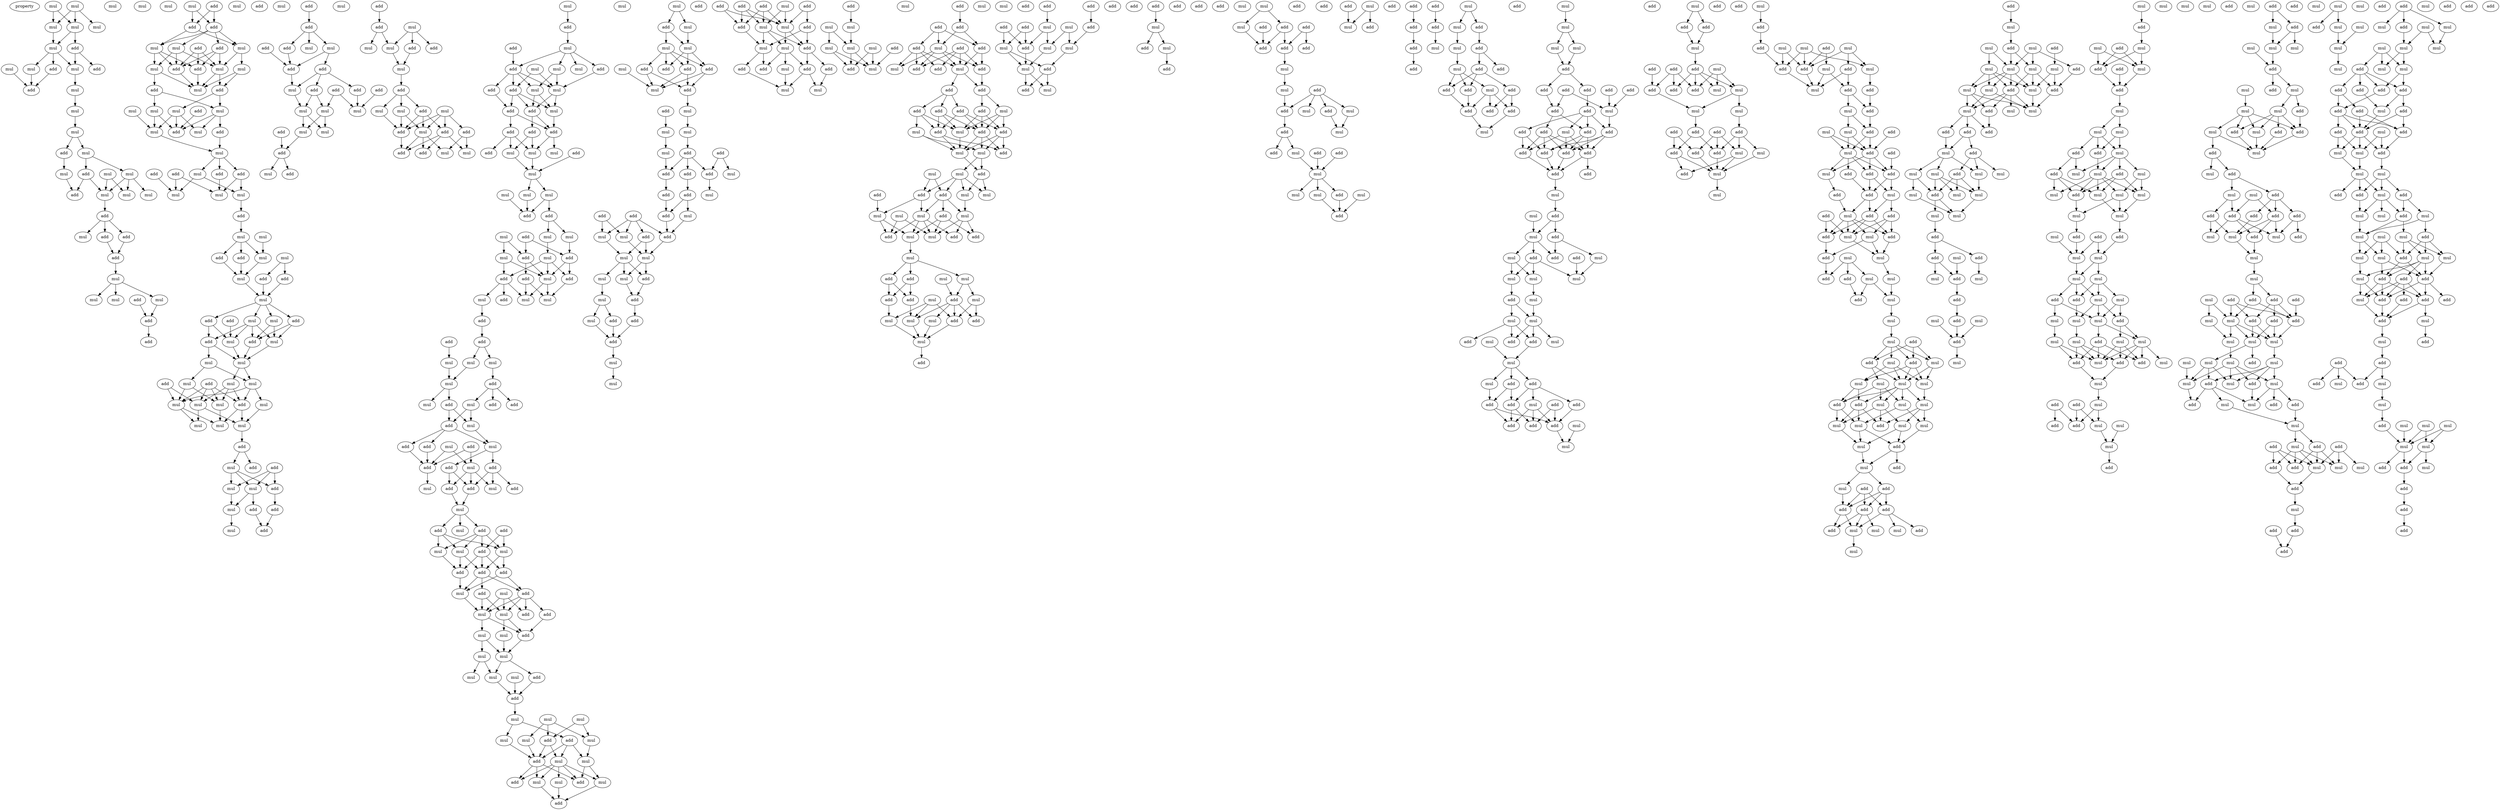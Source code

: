 digraph {
    node [fontcolor=black]
    property [mul=2,lf=1.4]
    0 [ label = mul ];
    1 [ label = mul ];
    2 [ label = mul ];
    3 [ label = mul ];
    4 [ label = mul ];
    5 [ label = mul ];
    6 [ label = add ];
    7 [ label = mul ];
    8 [ label = mul ];
    9 [ label = mul ];
    10 [ label = add ];
    11 [ label = add ];
    12 [ label = mul ];
    13 [ label = add ];
    14 [ label = mul ];
    15 [ label = mul ];
    16 [ label = mul ];
    17 [ label = mul ];
    18 [ label = add ];
    19 [ label = mul ];
    20 [ label = mul ];
    21 [ label = add ];
    22 [ label = mul ];
    23 [ label = mul ];
    24 [ label = mul ];
    25 [ label = add ];
    26 [ label = mul ];
    27 [ label = mul ];
    28 [ label = add ];
    29 [ label = mul ];
    30 [ label = mul ];
    31 [ label = add ];
    32 [ label = add ];
    33 [ label = add ];
    34 [ label = mul ];
    35 [ label = mul ];
    36 [ label = add ];
    37 [ label = mul ];
    38 [ label = mul ];
    39 [ label = add ];
    40 [ label = add ];
    41 [ label = mul ];
    42 [ label = add ];
    43 [ label = add ];
    44 [ label = add ];
    45 [ label = mul ];
    46 [ label = mul ];
    47 [ label = add ];
    48 [ label = add ];
    49 [ label = mul ];
    50 [ label = mul ];
    51 [ label = add ];
    52 [ label = add ];
    53 [ label = mul ];
    54 [ label = mul ];
    55 [ label = add ];
    56 [ label = add ];
    57 [ label = mul ];
    58 [ label = add ];
    59 [ label = mul ];
    60 [ label = mul ];
    61 [ label = mul ];
    62 [ label = mul ];
    63 [ label = mul ];
    64 [ label = mul ];
    65 [ label = add ];
    66 [ label = add ];
    67 [ label = mul ];
    68 [ label = mul ];
    69 [ label = add ];
    70 [ label = add ];
    71 [ label = add ];
    72 [ label = add ];
    73 [ label = mul ];
    74 [ label = mul ];
    75 [ label = mul ];
    76 [ label = add ];
    77 [ label = mul ];
    78 [ label = add ];
    79 [ label = mul ];
    80 [ label = mul ];
    81 [ label = add ];
    82 [ label = add ];
    83 [ label = mul ];
    84 [ label = mul ];
    85 [ label = add ];
    86 [ label = add ];
    87 [ label = mul ];
    88 [ label = mul ];
    89 [ label = add ];
    90 [ label = add ];
    91 [ label = mul ];
    92 [ label = add ];
    93 [ label = mul ];
    94 [ label = add ];
    95 [ label = add ];
    96 [ label = mul ];
    97 [ label = mul ];
    98 [ label = mul ];
    99 [ label = mul ];
    100 [ label = add ];
    101 [ label = mul ];
    102 [ label = mul ];
    103 [ label = mul ];
    104 [ label = add ];
    105 [ label = mul ];
    106 [ label = mul ];
    107 [ label = mul ];
    108 [ label = mul ];
    109 [ label = add ];
    110 [ label = mul ];
    111 [ label = mul ];
    112 [ label = mul ];
    113 [ label = add ];
    114 [ label = add ];
    115 [ label = mul ];
    116 [ label = add ];
    117 [ label = mul ];
    118 [ label = add ];
    119 [ label = mul ];
    120 [ label = mul ];
    121 [ label = mul ];
    122 [ label = add ];
    123 [ label = add ];
    124 [ label = mul ];
    125 [ label = add ];
    126 [ label = add ];
    127 [ label = add ];
    128 [ label = add ];
    129 [ label = mul ];
    130 [ label = mul ];
    131 [ label = add ];
    132 [ label = mul ];
    133 [ label = add ];
    134 [ label = add ];
    135 [ label = mul ];
    136 [ label = add ];
    137 [ label = add ];
    138 [ label = add ];
    139 [ label = add ];
    140 [ label = mul ];
    141 [ label = mul ];
    142 [ label = mul ];
    143 [ label = add ];
    144 [ label = mul ];
    145 [ label = mul ];
    146 [ label = add ];
    147 [ label = mul ];
    148 [ label = add ];
    149 [ label = add ];
    150 [ label = add ];
    151 [ label = mul ];
    152 [ label = mul ];
    153 [ label = add ];
    154 [ label = add ];
    155 [ label = mul ];
    156 [ label = mul ];
    157 [ label = add ];
    158 [ label = add ];
    159 [ label = mul ];
    160 [ label = mul ];
    161 [ label = mul ];
    162 [ label = add ];
    163 [ label = mul ];
    164 [ label = add ];
    165 [ label = add ];
    166 [ label = add ];
    167 [ label = mul ];
    168 [ label = add ];
    169 [ label = mul ];
    170 [ label = mul ];
    171 [ label = add ];
    172 [ label = add ];
    173 [ label = mul ];
    174 [ label = mul ];
    175 [ label = add ];
    176 [ label = add ];
    177 [ label = mul ];
    178 [ label = mul ];
    179 [ label = add ];
    180 [ label = mul ];
    181 [ label = add ];
    182 [ label = mul ];
    183 [ label = add ];
    184 [ label = mul ];
    185 [ label = add ];
    186 [ label = add ];
    187 [ label = add ];
    188 [ label = add ];
    189 [ label = add ];
    190 [ label = mul ];
    191 [ label = mul ];
    192 [ label = mul ];
    193 [ label = add ];
    194 [ label = mul ];
    195 [ label = mul ];
    196 [ label = mul ];
    197 [ label = mul ];
    198 [ label = mul ];
    199 [ label = add ];
    200 [ label = add ];
    201 [ label = add ];
    202 [ label = mul ];
    203 [ label = mul ];
    204 [ label = mul ];
    205 [ label = add ];
    206 [ label = mul ];
    207 [ label = mul ];
    208 [ label = add ];
    209 [ label = mul ];
    210 [ label = add ];
    211 [ label = add ];
    212 [ label = add ];
    213 [ label = mul ];
    214 [ label = mul ];
    215 [ label = add ];
    216 [ label = mul ];
    217 [ label = add ];
    218 [ label = add ];
    219 [ label = add ];
    220 [ label = mul ];
    221 [ label = mul ];
    222 [ label = mul ];
    223 [ label = mul ];
    224 [ label = add ];
    225 [ label = mul ];
    226 [ label = add ];
    227 [ label = mul ];
    228 [ label = add ];
    229 [ label = add ];
    230 [ label = add ];
    231 [ label = mul ];
    232 [ label = add ];
    233 [ label = mul ];
    234 [ label = add ];
    235 [ label = mul ];
    236 [ label = add ];
    237 [ label = add ];
    238 [ label = add ];
    239 [ label = add ];
    240 [ label = mul ];
    241 [ label = mul ];
    242 [ label = add ];
    243 [ label = mul ];
    244 [ label = add ];
    245 [ label = add ];
    246 [ label = mul ];
    247 [ label = add ];
    248 [ label = add ];
    249 [ label = mul ];
    250 [ label = add ];
    251 [ label = mul ];
    252 [ label = mul ];
    253 [ label = mul ];
    254 [ label = add ];
    255 [ label = add ];
    256 [ label = add ];
    257 [ label = add ];
    258 [ label = add ];
    259 [ label = mul ];
    260 [ label = mul ];
    261 [ label = add ];
    262 [ label = add ];
    263 [ label = mul ];
    264 [ label = mul ];
    265 [ label = add ];
    266 [ label = mul ];
    267 [ label = add ];
    268 [ label = mul ];
    269 [ label = mul ];
    270 [ label = mul ];
    271 [ label = mul ];
    272 [ label = mul ];
    273 [ label = mul ];
    274 [ label = add ];
    275 [ label = add ];
    276 [ label = mul ];
    277 [ label = mul ];
    278 [ label = mul ];
    279 [ label = add ];
    280 [ label = mul ];
    281 [ label = mul ];
    282 [ label = mul ];
    283 [ label = add ];
    284 [ label = add ];
    285 [ label = mul ];
    286 [ label = mul ];
    287 [ label = add ];
    288 [ label = add ];
    289 [ label = mul ];
    290 [ label = mul ];
    291 [ label = mul ];
    292 [ label = add ];
    293 [ label = mul ];
    294 [ label = add ];
    295 [ label = add ];
    296 [ label = mul ];
    297 [ label = mul ];
    298 [ label = mul ];
    299 [ label = add ];
    300 [ label = add ];
    301 [ label = mul ];
    302 [ label = add ];
    303 [ label = add ];
    304 [ label = mul ];
    305 [ label = add ];
    306 [ label = mul ];
    307 [ label = add ];
    308 [ label = mul ];
    309 [ label = mul ];
    310 [ label = add ];
    311 [ label = add ];
    312 [ label = mul ];
    313 [ label = mul ];
    314 [ label = add ];
    315 [ label = add ];
    316 [ label = add ];
    317 [ label = add ];
    318 [ label = add ];
    319 [ label = mul ];
    320 [ label = add ];
    321 [ label = add ];
    322 [ label = mul ];
    323 [ label = add ];
    324 [ label = mul ];
    325 [ label = mul ];
    326 [ label = add ];
    327 [ label = add ];
    328 [ label = mul ];
    329 [ label = mul ];
    330 [ label = mul ];
    331 [ label = add ];
    332 [ label = mul ];
    333 [ label = add ];
    334 [ label = mul ];
    335 [ label = add ];
    336 [ label = mul ];
    337 [ label = add ];
    338 [ label = add ];
    339 [ label = mul ];
    340 [ label = mul ];
    341 [ label = add ];
    342 [ label = add ];
    343 [ label = mul ];
    344 [ label = add ];
    345 [ label = add ];
    346 [ label = add ];
    347 [ label = add ];
    348 [ label = mul ];
    349 [ label = mul ];
    350 [ label = mul ];
    351 [ label = mul ];
    352 [ label = add ];
    353 [ label = add ];
    354 [ label = add ];
    355 [ label = mul ];
    356 [ label = add ];
    357 [ label = add ];
    358 [ label = mul ];
    359 [ label = mul ];
    360 [ label = add ];
    361 [ label = mul ];
    362 [ label = mul ];
    363 [ label = mul ];
    364 [ label = mul ];
    365 [ label = mul ];
    366 [ label = add ];
    367 [ label = add ];
    368 [ label = mul ];
    369 [ label = mul ];
    370 [ label = add ];
    371 [ label = add ];
    372 [ label = add ];
    373 [ label = mul ];
    374 [ label = add ];
    375 [ label = add ];
    376 [ label = add ];
    377 [ label = mul ];
    378 [ label = add ];
    379 [ label = add ];
    380 [ label = mul ];
    381 [ label = add ];
    382 [ label = add ];
    383 [ label = add ];
    384 [ label = add ];
    385 [ label = add ];
    386 [ label = add ];
    387 [ label = add ];
    388 [ label = mul ];
    389 [ label = add ];
    390 [ label = mul ];
    391 [ label = add ];
    392 [ label = mul ];
    393 [ label = add ];
    394 [ label = mul ];
    395 [ label = mul ];
    396 [ label = add ];
    397 [ label = mul ];
    398 [ label = mul ];
    399 [ label = add ];
    400 [ label = mul ];
    401 [ label = add ];
    402 [ label = add ];
    403 [ label = mul ];
    404 [ label = add ];
    405 [ label = mul ];
    406 [ label = add ];
    407 [ label = mul ];
    408 [ label = mul ];
    409 [ label = mul ];
    410 [ label = mul ];
    411 [ label = mul ];
    412 [ label = add ];
    413 [ label = mul ];
    414 [ label = add ];
    415 [ label = add ];
    416 [ label = mul ];
    417 [ label = mul ];
    418 [ label = mul ];
    419 [ label = add ];
    420 [ label = add ];
    421 [ label = add ];
    422 [ label = mul ];
    423 [ label = add ];
    424 [ label = add ];
    425 [ label = mul ];
    426 [ label = mul ];
    427 [ label = add ];
    428 [ label = mul ];
    429 [ label = mul ];
    430 [ label = add ];
    431 [ label = mul ];
    432 [ label = add ];
    433 [ label = mul ];
    434 [ label = add ];
    435 [ label = add ];
    436 [ label = add ];
    437 [ label = add ];
    438 [ label = mul ];
    439 [ label = mul ];
    440 [ label = add ];
    441 [ label = add ];
    442 [ label = add ];
    443 [ label = mul ];
    444 [ label = mul ];
    445 [ label = mul ];
    446 [ label = add ];
    447 [ label = add ];
    448 [ label = mul ];
    449 [ label = add ];
    450 [ label = add ];
    451 [ label = mul ];
    452 [ label = add ];
    453 [ label = mul ];
    454 [ label = add ];
    455 [ label = mul ];
    456 [ label = add ];
    457 [ label = add ];
    458 [ label = add ];
    459 [ label = add ];
    460 [ label = mul ];
    461 [ label = mul ];
    462 [ label = mul ];
    463 [ label = add ];
    464 [ label = add ];
    465 [ label = add ];
    466 [ label = add ];
    467 [ label = add ];
    468 [ label = add ];
    469 [ label = mul ];
    470 [ label = mul ];
    471 [ label = add ];
    472 [ label = mul ];
    473 [ label = add ];
    474 [ label = mul ];
    475 [ label = add ];
    476 [ label = add ];
    477 [ label = mul ];
    478 [ label = add ];
    479 [ label = add ];
    480 [ label = add ];
    481 [ label = add ];
    482 [ label = mul ];
    483 [ label = mul ];
    484 [ label = mul ];
    485 [ label = mul ];
    486 [ label = mul ];
    487 [ label = add ];
    488 [ label = add ];
    489 [ label = add ];
    490 [ label = add ];
    491 [ label = mul ];
    492 [ label = add ];
    493 [ label = mul ];
    494 [ label = add ];
    495 [ label = add ];
    496 [ label = add ];
    497 [ label = add ];
    498 [ label = add ];
    499 [ label = add ];
    500 [ label = add ];
    501 [ label = mul ];
    502 [ label = mul ];
    503 [ label = mul ];
    504 [ label = add ];
    505 [ label = mul ];
    506 [ label = add ];
    507 [ label = add ];
    508 [ label = mul ];
    509 [ label = add ];
    510 [ label = add ];
    511 [ label = add ];
    512 [ label = add ];
    513 [ label = mul ];
    514 [ label = add ];
    515 [ label = add ];
    516 [ label = add ];
    517 [ label = mul ];
    518 [ label = add ];
    519 [ label = mul ];
    520 [ label = mul ];
    521 [ label = mul ];
    522 [ label = mul ];
    523 [ label = add ];
    524 [ label = add ];
    525 [ label = add ];
    526 [ label = add ];
    527 [ label = add ];
    528 [ label = add ];
    529 [ label = add ];
    530 [ label = mul ];
    531 [ label = add ];
    532 [ label = add ];
    533 [ label = add ];
    534 [ label = add ];
    535 [ label = mul ];
    536 [ label = add ];
    537 [ label = add ];
    538 [ label = add ];
    539 [ label = add ];
    540 [ label = add ];
    541 [ label = add ];
    542 [ label = add ];
    543 [ label = add ];
    544 [ label = mul ];
    545 [ label = mul ];
    546 [ label = add ];
    547 [ label = mul ];
    548 [ label = add ];
    549 [ label = mul ];
    550 [ label = add ];
    551 [ label = add ];
    552 [ label = mul ];
    553 [ label = add ];
    554 [ label = mul ];
    555 [ label = mul ];
    556 [ label = mul ];
    557 [ label = mul ];
    558 [ label = add ];
    559 [ label = mul ];
    560 [ label = mul ];
    561 [ label = add ];
    562 [ label = add ];
    563 [ label = add ];
    564 [ label = mul ];
    565 [ label = mul ];
    566 [ label = mul ];
    567 [ label = add ];
    568 [ label = add ];
    569 [ label = mul ];
    570 [ label = add ];
    571 [ label = mul ];
    572 [ label = add ];
    573 [ label = add ];
    574 [ label = add ];
    575 [ label = add ];
    576 [ label = mul ];
    577 [ label = add ];
    578 [ label = add ];
    579 [ label = mul ];
    580 [ label = mul ];
    581 [ label = add ];
    582 [ label = add ];
    583 [ label = add ];
    584 [ label = add ];
    585 [ label = mul ];
    586 [ label = add ];
    587 [ label = mul ];
    588 [ label = add ];
    589 [ label = add ];
    590 [ label = add ];
    591 [ label = add ];
    592 [ label = mul ];
    593 [ label = add ];
    594 [ label = mul ];
    595 [ label = mul ];
    596 [ label = mul ];
    597 [ label = add ];
    598 [ label = add ];
    599 [ label = add ];
    600 [ label = add ];
    601 [ label = add ];
    602 [ label = mul ];
    603 [ label = mul ];
    604 [ label = add ];
    605 [ label = add ];
    606 [ label = add ];
    607 [ label = mul ];
    608 [ label = mul ];
    609 [ label = mul ];
    610 [ label = add ];
    611 [ label = mul ];
    612 [ label = mul ];
    613 [ label = add ];
    614 [ label = add ];
    615 [ label = mul ];
    616 [ label = mul ];
    617 [ label = add ];
    618 [ label = add ];
    619 [ label = mul ];
    620 [ label = add ];
    621 [ label = add ];
    622 [ label = mul ];
    623 [ label = add ];
    624 [ label = add ];
    625 [ label = mul ];
    626 [ label = add ];
    627 [ label = add ];
    628 [ label = mul ];
    629 [ label = mul ];
    630 [ label = mul ];
    631 [ label = add ];
    632 [ label = add ];
    633 [ label = add ];
    634 [ label = mul ];
    635 [ label = add ];
    636 [ label = add ];
    637 [ label = add ];
    638 [ label = add ];
    639 [ label = mul ];
    640 [ label = add ];
    641 [ label = add ];
    642 [ label = add ];
    643 [ label = mul ];
    644 [ label = add ];
    645 [ label = mul ];
    646 [ label = add ];
    647 [ label = mul ];
    648 [ label = mul ];
    649 [ label = mul ];
    650 [ label = add ];
    651 [ label = add ];
    652 [ label = add ];
    653 [ label = mul ];
    654 [ label = mul ];
    655 [ label = mul ];
    656 [ label = add ];
    657 [ label = mul ];
    658 [ label = add ];
    659 [ label = mul ];
    660 [ label = mul ];
    661 [ label = add ];
    662 [ label = mul ];
    663 [ label = add ];
    664 [ label = mul ];
    665 [ label = mul ];
    666 [ label = mul ];
    667 [ label = mul ];
    668 [ label = add ];
    669 [ label = mul ];
    670 [ label = mul ];
    671 [ label = mul ];
    672 [ label = add ];
    673 [ label = mul ];
    674 [ label = mul ];
    675 [ label = add ];
    676 [ label = mul ];
    677 [ label = mul ];
    678 [ label = add ];
    679 [ label = mul ];
    680 [ label = add ];
    681 [ label = mul ];
    682 [ label = add ];
    683 [ label = add ];
    684 [ label = mul ];
    685 [ label = add ];
    686 [ label = add ];
    687 [ label = add ];
    688 [ label = mul ];
    689 [ label = mul ];
    690 [ label = add ];
    691 [ label = mul ];
    692 [ label = add ];
    693 [ label = mul ];
    694 [ label = add ];
    695 [ label = mul ];
    696 [ label = add ];
    697 [ label = mul ];
    698 [ label = mul ];
    699 [ label = add ];
    700 [ label = add ];
    701 [ label = mul ];
    702 [ label = mul ];
    703 [ label = mul ];
    704 [ label = mul ];
    705 [ label = add ];
    706 [ label = mul ];
    707 [ label = add ];
    708 [ label = mul ];
    709 [ label = mul ];
    710 [ label = mul ];
    711 [ label = mul ];
    712 [ label = add ];
    713 [ label = mul ];
    714 [ label = add ];
    715 [ label = add ];
    716 [ label = add ];
    717 [ label = add ];
    718 [ label = mul ];
    719 [ label = mul ];
    720 [ label = mul ];
    721 [ label = mul ];
    722 [ label = mul ];
    723 [ label = add ];
    724 [ label = mul ];
    725 [ label = mul ];
    726 [ label = mul ];
    727 [ label = add ];
    728 [ label = mul ];
    729 [ label = mul ];
    730 [ label = add ];
    731 [ label = add ];
    732 [ label = mul ];
    733 [ label = add ];
    734 [ label = mul ];
    735 [ label = add ];
    736 [ label = mul ];
    737 [ label = add ];
    738 [ label = mul ];
    739 [ label = add ];
    740 [ label = mul ];
    741 [ label = add ];
    742 [ label = mul ];
    743 [ label = mul ];
    744 [ label = add ];
    745 [ label = mul ];
    746 [ label = add ];
    747 [ label = mul ];
    748 [ label = mul ];
    749 [ label = add ];
    750 [ label = mul ];
    751 [ label = add ];
    752 [ label = add ];
    753 [ label = mul ];
    754 [ label = mul ];
    755 [ label = mul ];
    756 [ label = mul ];
    757 [ label = add ];
    758 [ label = mul ];
    759 [ label = add ];
    760 [ label = add ];
    761 [ label = mul ];
    762 [ label = add ];
    763 [ label = mul ];
    764 [ label = mul ];
    765 [ label = mul ];
    766 [ label = add ];
    767 [ label = mul ];
    768 [ label = mul ];
    769 [ label = mul ];
    770 [ label = mul ];
    771 [ label = mul ];
    772 [ label = add ];
    773 [ label = add ];
    774 [ label = mul ];
    775 [ label = mul ];
    776 [ label = add ];
    777 [ label = mul ];
    778 [ label = mul ];
    779 [ label = mul ];
    780 [ label = mul ];
    781 [ label = mul ];
    782 [ label = add ];
    783 [ label = mul ];
    784 [ label = add ];
    785 [ label = mul ];
    786 [ label = mul ];
    787 [ label = mul ];
    788 [ label = add ];
    789 [ label = add ];
    790 [ label = mul ];
    791 [ label = mul ];
    792 [ label = mul ];
    793 [ label = mul ];
    794 [ label = mul ];
    795 [ label = add ];
    796 [ label = mul ];
    797 [ label = add ];
    798 [ label = add ];
    799 [ label = mul ];
    800 [ label = add ];
    801 [ label = mul ];
    802 [ label = add ];
    803 [ label = add ];
    804 [ label = mul ];
    805 [ label = mul ];
    806 [ label = add ];
    807 [ label = mul ];
    808 [ label = add ];
    809 [ label = mul ];
    810 [ label = add ];
    811 [ label = add ];
    812 [ label = add ];
    813 [ label = mul ];
    814 [ label = mul ];
    815 [ label = mul ];
    816 [ label = mul ];
    817 [ label = add ];
    818 [ label = add ];
    819 [ label = mul ];
    820 [ label = mul ];
    821 [ label = mul ];
    822 [ label = add ];
    823 [ label = mul ];
    824 [ label = add ];
    825 [ label = add ];
    826 [ label = add ];
    827 [ label = mul ];
    828 [ label = mul ];
    829 [ label = mul ];
    830 [ label = add ];
    831 [ label = mul ];
    832 [ label = add ];
    833 [ label = mul ];
    834 [ label = mul ];
    835 [ label = add ];
    836 [ label = add ];
    837 [ label = add ];
    838 [ label = add ];
    839 [ label = add ];
    840 [ label = add ];
    841 [ label = add ];
    842 [ label = mul ];
    843 [ label = mul ];
    844 [ label = mul ];
    845 [ label = add ];
    846 [ label = mul ];
    847 [ label = mul ];
    848 [ label = add ];
    849 [ label = add ];
    850 [ label = add ];
    851 [ label = add ];
    852 [ label = mul ];
    853 [ label = add ];
    854 [ label = mul ];
    855 [ label = add ];
    856 [ label = add ];
    857 [ label = mul ];
    858 [ label = mul ];
    859 [ label = mul ];
    860 [ label = mul ];
    861 [ label = mul ];
    862 [ label = mul ];
    863 [ label = mul ];
    864 [ label = mul ];
    865 [ label = add ];
    866 [ label = mul ];
    867 [ label = mul ];
    868 [ label = mul ];
    869 [ label = add ];
    870 [ label = add ];
    871 [ label = add ];
    872 [ label = add ];
    873 [ label = mul ];
    874 [ label = mul ];
    875 [ label = add ];
    876 [ label = mul ];
    877 [ label = mul ];
    878 [ label = add ];
    879 [ label = add ];
    880 [ label = add ];
    881 [ label = add ];
    882 [ label = add ];
    883 [ label = mul ];
    884 [ label = add ];
    885 [ label = mul ];
    886 [ label = mul ];
    887 [ label = add ];
    888 [ label = mul ];
    889 [ label = mul ];
    890 [ label = add ];
    891 [ label = add ];
    892 [ label = add ];
    893 [ label = mul ];
    894 [ label = mul ];
    895 [ label = add ];
    896 [ label = add ];
    897 [ label = mul ];
    898 [ label = mul ];
    899 [ label = mul ];
    900 [ label = mul ];
    901 [ label = add ];
    902 [ label = mul ];
    903 [ label = add ];
    904 [ label = mul ];
    905 [ label = mul ];
    906 [ label = mul ];
    907 [ label = mul ];
    908 [ label = mul ];
    909 [ label = mul ];
    910 [ label = mul ];
    911 [ label = add ];
    912 [ label = add ];
    913 [ label = add ];
    914 [ label = add ];
    915 [ label = add ];
    916 [ label = add ];
    917 [ label = add ];
    918 [ label = mul ];
    919 [ label = add ];
    920 [ label = add ];
    921 [ label = add ];
    922 [ label = mul ];
    923 [ label = add ];
    924 [ label = mul ];
    925 [ label = add ];
    926 [ label = mul ];
    927 [ label = mul ];
    928 [ label = mul ];
    929 [ label = mul ];
    930 [ label = add ];
    931 [ label = add ];
    932 [ label = add ];
    933 [ label = mul ];
    934 [ label = mul ];
    935 [ label = add ];
    936 [ label = mul ];
    937 [ label = mul ];
    938 [ label = add ];
    939 [ label = mul ];
    940 [ label = mul ];
    941 [ label = mul ];
    942 [ label = mul ];
    943 [ label = mul ];
    944 [ label = add ];
    945 [ label = mul ];
    946 [ label = mul ];
    947 [ label = add ];
    948 [ label = mul ];
    949 [ label = add ];
    950 [ label = add ];
    951 [ label = add ];
    952 [ label = add ];
    953 [ label = add ];
    954 [ label = mul ];
    955 [ label = add ];
    956 [ label = add ];
    957 [ label = mul ];
    958 [ label = mul ];
    959 [ label = add ];
    960 [ label = add ];
    961 [ label = add ];
    962 [ label = add ];
    963 [ label = add ];
    964 [ label = mul ];
    965 [ label = add ];
    966 [ label = mul ];
    967 [ label = mul ];
    968 [ label = add ];
    969 [ label = mul ];
    970 [ label = mul ];
    971 [ label = mul ];
    972 [ label = mul ];
    973 [ label = mul ];
    974 [ label = mul ];
    975 [ label = add ];
    976 [ label = add ];
    977 [ label = add ];
    978 [ label = add ];
    979 [ label = add ];
    980 [ label = add ];
    981 [ label = add ];
    0 -> 3 [ name = 0 ];
    0 -> 4 [ name = 1 ];
    0 -> 5 [ name = 2 ];
    2 -> 3 [ name = 3 ];
    2 -> 4 [ name = 4 ];
    3 -> 6 [ name = 5 ];
    3 -> 7 [ name = 6 ];
    4 -> 7 [ name = 7 ];
    6 -> 9 [ name = 8 ];
    6 -> 10 [ name = 9 ];
    7 -> 9 [ name = 10 ];
    7 -> 11 [ name = 11 ];
    7 -> 12 [ name = 12 ];
    8 -> 13 [ name = 13 ];
    9 -> 14 [ name = 14 ];
    11 -> 13 [ name = 15 ];
    12 -> 13 [ name = 16 ];
    14 -> 16 [ name = 17 ];
    16 -> 17 [ name = 18 ];
    17 -> 18 [ name = 19 ];
    17 -> 19 [ name = 20 ];
    18 -> 20 [ name = 21 ];
    19 -> 21 [ name = 22 ];
    19 -> 23 [ name = 23 ];
    20 -> 25 [ name = 24 ];
    21 -> 25 [ name = 25 ];
    21 -> 26 [ name = 26 ];
    22 -> 24 [ name = 27 ];
    22 -> 26 [ name = 28 ];
    23 -> 24 [ name = 29 ];
    23 -> 26 [ name = 30 ];
    23 -> 27 [ name = 31 ];
    26 -> 28 [ name = 32 ];
    28 -> 29 [ name = 33 ];
    28 -> 31 [ name = 34 ];
    28 -> 32 [ name = 35 ];
    31 -> 33 [ name = 36 ];
    32 -> 33 [ name = 37 ];
    33 -> 34 [ name = 38 ];
    34 -> 35 [ name = 39 ];
    34 -> 37 [ name = 40 ];
    34 -> 38 [ name = 41 ];
    36 -> 39 [ name = 42 ];
    38 -> 39 [ name = 43 ];
    39 -> 40 [ name = 44 ];
    41 -> 43 [ name = 45 ];
    41 -> 44 [ name = 46 ];
    42 -> 43 [ name = 47 ];
    42 -> 44 [ name = 48 ];
    43 -> 45 [ name = 49 ];
    43 -> 46 [ name = 50 ];
    43 -> 47 [ name = 51 ];
    43 -> 49 [ name = 52 ];
    44 -> 46 [ name = 53 ];
    44 -> 49 [ name = 54 ];
    45 -> 50 [ name = 55 ];
    45 -> 52 [ name = 56 ];
    45 -> 54 [ name = 57 ];
    46 -> 51 [ name = 58 ];
    46 -> 52 [ name = 59 ];
    46 -> 54 [ name = 60 ];
    47 -> 50 [ name = 61 ];
    47 -> 51 [ name = 62 ];
    47 -> 52 [ name = 63 ];
    48 -> 50 [ name = 64 ];
    48 -> 51 [ name = 65 ];
    48 -> 52 [ name = 66 ];
    49 -> 50 [ name = 67 ];
    49 -> 53 [ name = 68 ];
    50 -> 55 [ name = 69 ];
    50 -> 57 [ name = 70 ];
    51 -> 57 [ name = 71 ];
    52 -> 57 [ name = 72 ];
    53 -> 55 [ name = 73 ];
    53 -> 57 [ name = 74 ];
    54 -> 56 [ name = 75 ];
    54 -> 57 [ name = 76 ];
    55 -> 59 [ name = 77 ];
    55 -> 61 [ name = 78 ];
    56 -> 60 [ name = 79 ];
    56 -> 61 [ name = 80 ];
    58 -> 66 [ name = 81 ];
    59 -> 63 [ name = 82 ];
    59 -> 64 [ name = 83 ];
    59 -> 66 [ name = 84 ];
    60 -> 63 [ name = 85 ];
    60 -> 66 [ name = 86 ];
    61 -> 64 [ name = 87 ];
    61 -> 65 [ name = 88 ];
    61 -> 66 [ name = 89 ];
    62 -> 63 [ name = 90 ];
    63 -> 67 [ name = 91 ];
    65 -> 67 [ name = 92 ];
    67 -> 68 [ name = 93 ];
    67 -> 69 [ name = 94 ];
    67 -> 72 [ name = 95 ];
    68 -> 73 [ name = 96 ];
    68 -> 74 [ name = 97 ];
    69 -> 75 [ name = 98 ];
    70 -> 73 [ name = 99 ];
    71 -> 73 [ name = 100 ];
    71 -> 75 [ name = 101 ];
    72 -> 74 [ name = 102 ];
    72 -> 75 [ name = 103 ];
    74 -> 76 [ name = 104 ];
    76 -> 79 [ name = 105 ];
    79 -> 81 [ name = 106 ];
    79 -> 82 [ name = 107 ];
    79 -> 84 [ name = 108 ];
    80 -> 84 [ name = 109 ];
    81 -> 87 [ name = 110 ];
    82 -> 87 [ name = 111 ];
    83 -> 85 [ name = 112 ];
    83 -> 86 [ name = 113 ];
    84 -> 87 [ name = 114 ];
    85 -> 88 [ name = 115 ];
    86 -> 88 [ name = 116 ];
    87 -> 88 [ name = 117 ];
    88 -> 90 [ name = 118 ];
    88 -> 91 [ name = 119 ];
    88 -> 92 [ name = 120 ];
    88 -> 93 [ name = 121 ];
    89 -> 96 [ name = 122 ];
    90 -> 94 [ name = 123 ];
    90 -> 97 [ name = 124 ];
    91 -> 94 [ name = 125 ];
    91 -> 95 [ name = 126 ];
    91 -> 96 [ name = 127 ];
    91 -> 97 [ name = 128 ];
    92 -> 95 [ name = 129 ];
    92 -> 96 [ name = 130 ];
    93 -> 94 [ name = 131 ];
    93 -> 97 [ name = 132 ];
    94 -> 98 [ name = 133 ];
    95 -> 98 [ name = 134 ];
    95 -> 99 [ name = 135 ];
    96 -> 98 [ name = 136 ];
    97 -> 98 [ name = 137 ];
    98 -> 101 [ name = 138 ];
    98 -> 103 [ name = 139 ];
    99 -> 102 [ name = 140 ];
    99 -> 103 [ name = 141 ];
    100 -> 106 [ name = 142 ];
    100 -> 107 [ name = 143 ];
    100 -> 108 [ name = 144 ];
    100 -> 109 [ name = 145 ];
    101 -> 106 [ name = 146 ];
    101 -> 107 [ name = 147 ];
    101 -> 109 [ name = 148 ];
    102 -> 107 [ name = 149 ];
    102 -> 108 [ name = 150 ];
    103 -> 105 [ name = 151 ];
    103 -> 108 [ name = 152 ];
    103 -> 109 [ name = 153 ];
    104 -> 106 [ name = 154 ];
    104 -> 108 [ name = 155 ];
    105 -> 112 [ name = 156 ];
    106 -> 110 [ name = 157 ];
    106 -> 112 [ name = 158 ];
    107 -> 111 [ name = 159 ];
    108 -> 110 [ name = 160 ];
    108 -> 111 [ name = 161 ];
    109 -> 111 [ name = 162 ];
    109 -> 112 [ name = 163 ];
    112 -> 113 [ name = 164 ];
    113 -> 114 [ name = 165 ];
    113 -> 115 [ name = 166 ];
    115 -> 117 [ name = 167 ];
    115 -> 118 [ name = 168 ];
    115 -> 120 [ name = 169 ];
    116 -> 117 [ name = 170 ];
    116 -> 118 [ name = 171 ];
    116 -> 120 [ name = 172 ];
    117 -> 121 [ name = 173 ];
    117 -> 123 [ name = 174 ];
    118 -> 122 [ name = 175 ];
    120 -> 121 [ name = 176 ];
    121 -> 124 [ name = 177 ];
    122 -> 125 [ name = 178 ];
    123 -> 125 [ name = 179 ];
    126 -> 127 [ name = 180 ];
    127 -> 128 [ name = 181 ];
    127 -> 129 [ name = 182 ];
    127 -> 130 [ name = 183 ];
    128 -> 134 [ name = 184 ];
    130 -> 133 [ name = 185 ];
    130 -> 134 [ name = 186 ];
    131 -> 134 [ name = 187 ];
    133 -> 135 [ name = 188 ];
    133 -> 138 [ name = 189 ];
    133 -> 139 [ name = 190 ];
    134 -> 135 [ name = 191 ];
    135 -> 140 [ name = 192 ];
    136 -> 141 [ name = 193 ];
    136 -> 142 [ name = 194 ];
    137 -> 142 [ name = 195 ];
    138 -> 142 [ name = 196 ];
    139 -> 140 [ name = 197 ];
    139 -> 141 [ name = 198 ];
    140 -> 144 [ name = 199 ];
    140 -> 145 [ name = 200 ];
    141 -> 144 [ name = 201 ];
    141 -> 145 [ name = 202 ];
    143 -> 146 [ name = 203 ];
    144 -> 146 [ name = 204 ];
    146 -> 147 [ name = 205 ];
    146 -> 148 [ name = 206 ];
    149 -> 150 [ name = 207 ];
    150 -> 152 [ name = 208 ];
    150 -> 155 [ name = 209 ];
    151 -> 153 [ name = 210 ];
    151 -> 154 [ name = 211 ];
    151 -> 155 [ name = 212 ];
    154 -> 156 [ name = 213 ];
    155 -> 156 [ name = 214 ];
    156 -> 157 [ name = 215 ];
    157 -> 158 [ name = 216 ];
    157 -> 159 [ name = 217 ];
    157 -> 161 [ name = 218 ];
    158 -> 162 [ name = 219 ];
    158 -> 163 [ name = 220 ];
    158 -> 165 [ name = 221 ];
    159 -> 162 [ name = 222 ];
    159 -> 163 [ name = 223 ];
    160 -> 162 [ name = 224 ];
    160 -> 163 [ name = 225 ];
    160 -> 164 [ name = 226 ];
    160 -> 165 [ name = 227 ];
    161 -> 162 [ name = 228 ];
    162 -> 168 [ name = 229 ];
    163 -> 166 [ name = 230 ];
    163 -> 168 [ name = 231 ];
    163 -> 169 [ name = 232 ];
    164 -> 167 [ name = 233 ];
    164 -> 169 [ name = 234 ];
    165 -> 166 [ name = 235 ];
    165 -> 167 [ name = 236 ];
    165 -> 168 [ name = 237 ];
    170 -> 171 [ name = 238 ];
    171 -> 173 [ name = 239 ];
    172 -> 176 [ name = 240 ];
    173 -> 175 [ name = 241 ];
    173 -> 176 [ name = 242 ];
    173 -> 177 [ name = 243 ];
    173 -> 178 [ name = 244 ];
    174 -> 180 [ name = 245 ];
    174 -> 181 [ name = 246 ];
    175 -> 180 [ name = 247 ];
    176 -> 179 [ name = 248 ];
    176 -> 180 [ name = 249 ];
    176 -> 181 [ name = 250 ];
    176 -> 182 [ name = 251 ];
    177 -> 180 [ name = 252 ];
    177 -> 182 [ name = 253 ];
    179 -> 183 [ name = 254 ];
    180 -> 184 [ name = 255 ];
    180 -> 185 [ name = 256 ];
    181 -> 183 [ name = 257 ];
    181 -> 184 [ name = 258 ];
    181 -> 185 [ name = 259 ];
    182 -> 184 [ name = 260 ];
    182 -> 185 [ name = 261 ];
    183 -> 186 [ name = 262 ];
    183 -> 187 [ name = 263 ];
    184 -> 187 [ name = 264 ];
    185 -> 187 [ name = 265 ];
    185 -> 188 [ name = 266 ];
    186 -> 189 [ name = 267 ];
    186 -> 190 [ name = 268 ];
    186 -> 192 [ name = 269 ];
    187 -> 190 [ name = 270 ];
    187 -> 191 [ name = 271 ];
    188 -> 190 [ name = 272 ];
    188 -> 192 [ name = 273 ];
    190 -> 194 [ name = 274 ];
    192 -> 194 [ name = 275 ];
    193 -> 194 [ name = 276 ];
    194 -> 195 [ name = 277 ];
    194 -> 197 [ name = 278 ];
    195 -> 199 [ name = 279 ];
    195 -> 200 [ name = 280 ];
    197 -> 200 [ name = 281 ];
    198 -> 200 [ name = 282 ];
    199 -> 202 [ name = 283 ];
    199 -> 203 [ name = 284 ];
    201 -> 205 [ name = 285 ];
    201 -> 208 [ name = 286 ];
    202 -> 207 [ name = 287 ];
    203 -> 208 [ name = 288 ];
    204 -> 205 [ name = 289 ];
    204 -> 206 [ name = 290 ];
    205 -> 209 [ name = 291 ];
    205 -> 211 [ name = 292 ];
    206 -> 209 [ name = 293 ];
    206 -> 210 [ name = 294 ];
    207 -> 209 [ name = 295 ];
    207 -> 210 [ name = 296 ];
    207 -> 212 [ name = 297 ];
    208 -> 209 [ name = 298 ];
    208 -> 212 [ name = 299 ];
    209 -> 213 [ name = 300 ];
    209 -> 216 [ name = 301 ];
    210 -> 213 [ name = 302 ];
    210 -> 214 [ name = 303 ];
    210 -> 215 [ name = 304 ];
    211 -> 213 [ name = 305 ];
    211 -> 216 [ name = 306 ];
    212 -> 216 [ name = 307 ];
    214 -> 217 [ name = 308 ];
    217 -> 218 [ name = 309 ];
    218 -> 220 [ name = 310 ];
    218 -> 222 [ name = 311 ];
    219 -> 221 [ name = 312 ];
    220 -> 223 [ name = 313 ];
    221 -> 223 [ name = 314 ];
    222 -> 224 [ name = 315 ];
    223 -> 225 [ name = 316 ];
    223 -> 228 [ name = 317 ];
    224 -> 226 [ name = 318 ];
    224 -> 227 [ name = 319 ];
    224 -> 229 [ name = 320 ];
    227 -> 230 [ name = 321 ];
    227 -> 231 [ name = 322 ];
    228 -> 230 [ name = 323 ];
    228 -> 231 [ name = 324 ];
    230 -> 232 [ name = 325 ];
    230 -> 234 [ name = 326 ];
    230 -> 235 [ name = 327 ];
    231 -> 235 [ name = 328 ];
    232 -> 237 [ name = 329 ];
    233 -> 237 [ name = 330 ];
    233 -> 240 [ name = 331 ];
    234 -> 237 [ name = 332 ];
    235 -> 238 [ name = 333 ];
    235 -> 239 [ name = 334 ];
    236 -> 237 [ name = 335 ];
    236 -> 240 [ name = 336 ];
    237 -> 241 [ name = 337 ];
    238 -> 243 [ name = 338 ];
    238 -> 244 [ name = 339 ];
    238 -> 245 [ name = 340 ];
    239 -> 242 [ name = 341 ];
    239 -> 244 [ name = 342 ];
    240 -> 242 [ name = 343 ];
    240 -> 243 [ name = 344 ];
    240 -> 244 [ name = 345 ];
    242 -> 246 [ name = 346 ];
    244 -> 246 [ name = 347 ];
    246 -> 248 [ name = 348 ];
    246 -> 249 [ name = 349 ];
    246 -> 250 [ name = 350 ];
    247 -> 251 [ name = 351 ];
    247 -> 254 [ name = 352 ];
    248 -> 251 [ name = 353 ];
    248 -> 252 [ name = 354 ];
    248 -> 253 [ name = 355 ];
    248 -> 254 [ name = 356 ];
    250 -> 251 [ name = 357 ];
    250 -> 252 [ name = 358 ];
    250 -> 253 [ name = 359 ];
    251 -> 255 [ name = 360 ];
    251 -> 257 [ name = 361 ];
    252 -> 256 [ name = 362 ];
    253 -> 256 [ name = 363 ];
    253 -> 257 [ name = 364 ];
    254 -> 255 [ name = 365 ];
    254 -> 256 [ name = 366 ];
    254 -> 257 [ name = 367 ];
    255 -> 258 [ name = 368 ];
    255 -> 260 [ name = 369 ];
    256 -> 260 [ name = 370 ];
    257 -> 258 [ name = 371 ];
    257 -> 260 [ name = 372 ];
    257 -> 261 [ name = 373 ];
    258 -> 262 [ name = 374 ];
    258 -> 263 [ name = 375 ];
    258 -> 264 [ name = 376 ];
    258 -> 265 [ name = 377 ];
    259 -> 263 [ name = 378 ];
    259 -> 264 [ name = 379 ];
    259 -> 265 [ name = 380 ];
    260 -> 263 [ name = 381 ];
    261 -> 263 [ name = 382 ];
    261 -> 264 [ name = 383 ];
    262 -> 267 [ name = 384 ];
    263 -> 266 [ name = 385 ];
    263 -> 267 [ name = 386 ];
    264 -> 267 [ name = 387 ];
    264 -> 268 [ name = 388 ];
    266 -> 269 [ name = 389 ];
    266 -> 270 [ name = 390 ];
    267 -> 270 [ name = 391 ];
    268 -> 270 [ name = 392 ];
    269 -> 271 [ name = 393 ];
    269 -> 273 [ name = 394 ];
    270 -> 273 [ name = 395 ];
    270 -> 274 [ name = 396 ];
    272 -> 275 [ name = 397 ];
    273 -> 275 [ name = 398 ];
    274 -> 275 [ name = 399 ];
    275 -> 278 [ name = 400 ];
    276 -> 279 [ name = 401 ];
    276 -> 280 [ name = 402 ];
    277 -> 279 [ name = 403 ];
    277 -> 280 [ name = 404 ];
    277 -> 281 [ name = 405 ];
    278 -> 282 [ name = 406 ];
    278 -> 283 [ name = 407 ];
    279 -> 284 [ name = 408 ];
    279 -> 286 [ name = 409 ];
    280 -> 285 [ name = 410 ];
    281 -> 284 [ name = 411 ];
    282 -> 284 [ name = 412 ];
    283 -> 284 [ name = 413 ];
    283 -> 285 [ name = 414 ];
    283 -> 286 [ name = 415 ];
    284 -> 287 [ name = 416 ];
    284 -> 288 [ name = 417 ];
    284 -> 290 [ name = 418 ];
    285 -> 287 [ name = 419 ];
    285 -> 289 [ name = 420 ];
    286 -> 287 [ name = 421 ];
    286 -> 288 [ name = 422 ];
    286 -> 289 [ name = 423 ];
    286 -> 290 [ name = 424 ];
    286 -> 291 [ name = 425 ];
    289 -> 292 [ name = 426 ];
    290 -> 292 [ name = 427 ];
    291 -> 292 [ name = 428 ];
    293 -> 295 [ name = 429 ];
    293 -> 296 [ name = 430 ];
    295 -> 297 [ name = 431 ];
    295 -> 298 [ name = 432 ];
    296 -> 298 [ name = 433 ];
    297 -> 299 [ name = 434 ];
    297 -> 300 [ name = 435 ];
    297 -> 302 [ name = 436 ];
    297 -> 303 [ name = 437 ];
    298 -> 299 [ name = 438 ];
    298 -> 300 [ name = 439 ];
    298 -> 302 [ name = 440 ];
    299 -> 304 [ name = 441 ];
    299 -> 305 [ name = 442 ];
    301 -> 304 [ name = 443 ];
    302 -> 304 [ name = 444 ];
    302 -> 305 [ name = 445 ];
    303 -> 304 [ name = 446 ];
    303 -> 305 [ name = 447 ];
    305 -> 306 [ name = 448 ];
    306 -> 308 [ name = 449 ];
    307 -> 309 [ name = 450 ];
    308 -> 310 [ name = 451 ];
    309 -> 312 [ name = 452 ];
    310 -> 314 [ name = 453 ];
    310 -> 315 [ name = 454 ];
    310 -> 316 [ name = 455 ];
    311 -> 313 [ name = 456 ];
    311 -> 316 [ name = 457 ];
    312 -> 315 [ name = 458 ];
    314 -> 318 [ name = 459 ];
    315 -> 317 [ name = 460 ];
    316 -> 319 [ name = 461 ];
    317 -> 323 [ name = 462 ];
    318 -> 322 [ name = 463 ];
    318 -> 323 [ name = 464 ];
    320 -> 324 [ name = 465 ];
    320 -> 325 [ name = 466 ];
    321 -> 324 [ name = 467 ];
    321 -> 325 [ name = 468 ];
    321 -> 326 [ name = 469 ];
    321 -> 327 [ name = 470 ];
    322 -> 327 [ name = 471 ];
    323 -> 327 [ name = 472 ];
    324 -> 328 [ name = 473 ];
    325 -> 329 [ name = 474 ];
    326 -> 328 [ name = 475 ];
    326 -> 329 [ name = 476 ];
    327 -> 328 [ name = 477 ];
    328 -> 330 [ name = 478 ];
    328 -> 331 [ name = 479 ];
    329 -> 330 [ name = 480 ];
    329 -> 331 [ name = 481 ];
    329 -> 332 [ name = 482 ];
    330 -> 333 [ name = 483 ];
    331 -> 333 [ name = 484 ];
    332 -> 334 [ name = 485 ];
    333 -> 335 [ name = 486 ];
    334 -> 336 [ name = 487 ];
    334 -> 337 [ name = 488 ];
    335 -> 338 [ name = 489 ];
    336 -> 338 [ name = 490 ];
    337 -> 338 [ name = 491 ];
    338 -> 339 [ name = 492 ];
    339 -> 340 [ name = 493 ];
    341 -> 347 [ name = 494 ];
    341 -> 348 [ name = 495 ];
    342 -> 347 [ name = 496 ];
    342 -> 348 [ name = 497 ];
    342 -> 349 [ name = 498 ];
    343 -> 348 [ name = 499 ];
    343 -> 349 [ name = 500 ];
    344 -> 346 [ name = 501 ];
    344 -> 348 [ name = 502 ];
    345 -> 347 [ name = 503 ];
    345 -> 348 [ name = 504 ];
    345 -> 349 [ name = 505 ];
    346 -> 350 [ name = 506 ];
    346 -> 352 [ name = 507 ];
    347 -> 350 [ name = 508 ];
    348 -> 351 [ name = 509 ];
    348 -> 352 [ name = 510 ];
    349 -> 350 [ name = 511 ];
    349 -> 351 [ name = 512 ];
    349 -> 352 [ name = 513 ];
    350 -> 353 [ name = 514 ];
    350 -> 357 [ name = 515 ];
    351 -> 354 [ name = 516 ];
    351 -> 355 [ name = 517 ];
    351 -> 357 [ name = 518 ];
    352 -> 354 [ name = 519 ];
    352 -> 356 [ name = 520 ];
    353 -> 358 [ name = 521 ];
    354 -> 358 [ name = 522 ];
    354 -> 359 [ name = 523 ];
    355 -> 358 [ name = 524 ];
    356 -> 359 [ name = 525 ];
    360 -> 362 [ name = 526 ];
    361 -> 363 [ name = 527 ];
    361 -> 364 [ name = 528 ];
    362 -> 363 [ name = 529 ];
    363 -> 367 [ name = 530 ];
    363 -> 368 [ name = 531 ];
    364 -> 367 [ name = 532 ];
    364 -> 368 [ name = 533 ];
    365 -> 367 [ name = 534 ];
    365 -> 368 [ name = 535 ];
    366 -> 368 [ name = 536 ];
    370 -> 372 [ name = 537 ];
    371 -> 373 [ name = 538 ];
    371 -> 374 [ name = 539 ];
    371 -> 376 [ name = 540 ];
    372 -> 373 [ name = 541 ];
    372 -> 374 [ name = 542 ];
    373 -> 377 [ name = 543 ];
    373 -> 378 [ name = 544 ];
    373 -> 379 [ name = 545 ];
    373 -> 380 [ name = 546 ];
    374 -> 378 [ name = 547 ];
    374 -> 380 [ name = 548 ];
    375 -> 378 [ name = 549 ];
    375 -> 379 [ name = 550 ];
    375 -> 380 [ name = 551 ];
    375 -> 381 [ name = 552 ];
    376 -> 377 [ name = 553 ];
    376 -> 379 [ name = 554 ];
    376 -> 380 [ name = 555 ];
    376 -> 381 [ name = 556 ];
    378 -> 383 [ name = 557 ];
    380 -> 382 [ name = 558 ];
    380 -> 383 [ name = 559 ];
    382 -> 385 [ name = 560 ];
    382 -> 386 [ name = 561 ];
    382 -> 387 [ name = 562 ];
    383 -> 384 [ name = 563 ];
    383 -> 388 [ name = 564 ];
    384 -> 389 [ name = 565 ];
    384 -> 390 [ name = 566 ];
    384 -> 391 [ name = 567 ];
    385 -> 389 [ name = 568 ];
    385 -> 390 [ name = 569 ];
    385 -> 393 [ name = 570 ];
    386 -> 390 [ name = 571 ];
    386 -> 392 [ name = 572 ];
    386 -> 393 [ name = 573 ];
    387 -> 389 [ name = 574 ];
    387 -> 391 [ name = 575 ];
    387 -> 393 [ name = 576 ];
    388 -> 389 [ name = 577 ];
    388 -> 390 [ name = 578 ];
    388 -> 391 [ name = 579 ];
    389 -> 394 [ name = 580 ];
    389 -> 395 [ name = 581 ];
    389 -> 396 [ name = 582 ];
    390 -> 394 [ name = 583 ];
    391 -> 394 [ name = 584 ];
    391 -> 395 [ name = 585 ];
    391 -> 396 [ name = 586 ];
    392 -> 394 [ name = 587 ];
    392 -> 395 [ name = 588 ];
    393 -> 394 [ name = 589 ];
    393 -> 396 [ name = 590 ];
    394 -> 399 [ name = 591 ];
    395 -> 399 [ name = 592 ];
    395 -> 400 [ name = 593 ];
    397 -> 402 [ name = 594 ];
    397 -> 404 [ name = 595 ];
    399 -> 403 [ name = 596 ];
    399 -> 405 [ name = 597 ];
    400 -> 402 [ name = 598 ];
    400 -> 403 [ name = 599 ];
    400 -> 404 [ name = 600 ];
    400 -> 405 [ name = 601 ];
    401 -> 410 [ name = 602 ];
    402 -> 406 [ name = 603 ];
    402 -> 408 [ name = 604 ];
    402 -> 409 [ name = 605 ];
    403 -> 408 [ name = 606 ];
    404 -> 409 [ name = 607 ];
    404 -> 410 [ name = 608 ];
    406 -> 411 [ name = 609 ];
    406 -> 413 [ name = 610 ];
    406 -> 414 [ name = 611 ];
    407 -> 413 [ name = 612 ];
    407 -> 415 [ name = 613 ];
    408 -> 412 [ name = 614 ];
    408 -> 413 [ name = 615 ];
    408 -> 414 [ name = 616 ];
    409 -> 411 [ name = 617 ];
    409 -> 412 [ name = 618 ];
    409 -> 413 [ name = 619 ];
    409 -> 415 [ name = 620 ];
    410 -> 411 [ name = 621 ];
    410 -> 415 [ name = 622 ];
    411 -> 416 [ name = 623 ];
    416 -> 417 [ name = 624 ];
    416 -> 419 [ name = 625 ];
    416 -> 420 [ name = 626 ];
    417 -> 422 [ name = 627 ];
    417 -> 424 [ name = 628 ];
    418 -> 424 [ name = 629 ];
    419 -> 421 [ name = 630 ];
    419 -> 423 [ name = 631 ];
    420 -> 421 [ name = 632 ];
    420 -> 423 [ name = 633 ];
    421 -> 428 [ name = 634 ];
    422 -> 427 [ name = 635 ];
    422 -> 430 [ name = 636 ];
    423 -> 426 [ name = 637 ];
    424 -> 426 [ name = 638 ];
    424 -> 427 [ name = 639 ];
    424 -> 429 [ name = 640 ];
    424 -> 430 [ name = 641 ];
    425 -> 426 [ name = 642 ];
    425 -> 427 [ name = 643 ];
    425 -> 428 [ name = 644 ];
    426 -> 431 [ name = 645 ];
    427 -> 431 [ name = 646 ];
    428 -> 431 [ name = 647 ];
    429 -> 431 [ name = 648 ];
    431 -> 432 [ name = 649 ];
    435 -> 440 [ name = 650 ];
    436 -> 438 [ name = 651 ];
    438 -> 445 [ name = 652 ];
    438 -> 446 [ name = 653 ];
    439 -> 443 [ name = 654 ];
    439 -> 445 [ name = 655 ];
    440 -> 443 [ name = 656 ];
    441 -> 444 [ name = 657 ];
    441 -> 446 [ name = 658 ];
    442 -> 444 [ name = 659 ];
    442 -> 446 [ name = 660 ];
    443 -> 449 [ name = 661 ];
    444 -> 448 [ name = 662 ];
    444 -> 449 [ name = 663 ];
    445 -> 448 [ name = 664 ];
    446 -> 448 [ name = 665 ];
    448 -> 450 [ name = 666 ];
    448 -> 451 [ name = 667 ];
    449 -> 450 [ name = 668 ];
    449 -> 451 [ name = 669 ];
    452 -> 453 [ name = 670 ];
    453 -> 454 [ name = 671 ];
    453 -> 455 [ name = 672 ];
    455 -> 458 [ name = 673 ];
    461 -> 462 [ name = 674 ];
    461 -> 464 [ name = 675 ];
    462 -> 468 [ name = 676 ];
    463 -> 466 [ name = 677 ];
    463 -> 467 [ name = 678 ];
    464 -> 467 [ name = 679 ];
    464 -> 468 [ name = 680 ];
    465 -> 468 [ name = 681 ];
    467 -> 469 [ name = 682 ];
    469 -> 470 [ name = 683 ];
    470 -> 475 [ name = 684 ];
    471 -> 472 [ name = 685 ];
    471 -> 473 [ name = 686 ];
    471 -> 474 [ name = 687 ];
    471 -> 475 [ name = 688 ];
    473 -> 477 [ name = 689 ];
    474 -> 477 [ name = 690 ];
    475 -> 476 [ name = 691 ];
    476 -> 480 [ name = 692 ];
    476 -> 482 [ name = 693 ];
    478 -> 483 [ name = 694 ];
    479 -> 483 [ name = 695 ];
    482 -> 483 [ name = 696 ];
    483 -> 484 [ name = 697 ];
    483 -> 485 [ name = 698 ];
    483 -> 488 [ name = 699 ];
    485 -> 489 [ name = 700 ];
    486 -> 489 [ name = 701 ];
    488 -> 489 [ name = 702 ];
    490 -> 493 [ name = 703 ];
    491 -> 493 [ name = 704 ];
    491 -> 494 [ name = 705 ];
    495 -> 496 [ name = 706 ];
    496 -> 497 [ name = 707 ];
    497 -> 499 [ name = 708 ];
    498 -> 500 [ name = 709 ];
    500 -> 501 [ name = 710 ];
    502 -> 503 [ name = 711 ];
    502 -> 504 [ name = 712 ];
    503 -> 505 [ name = 713 ];
    504 -> 506 [ name = 714 ];
    505 -> 508 [ name = 715 ];
    506 -> 507 [ name = 716 ];
    506 -> 509 [ name = 717 ];
    508 -> 510 [ name = 718 ];
    508 -> 512 [ name = 719 ];
    508 -> 513 [ name = 720 ];
    509 -> 510 [ name = 721 ];
    509 -> 511 [ name = 722 ];
    509 -> 512 [ name = 723 ];
    510 -> 516 [ name = 724 ];
    511 -> 514 [ name = 725 ];
    511 -> 515 [ name = 726 ];
    512 -> 516 [ name = 727 ];
    513 -> 514 [ name = 728 ];
    513 -> 515 [ name = 729 ];
    513 -> 516 [ name = 730 ];
    514 -> 517 [ name = 731 ];
    516 -> 517 [ name = 732 ];
    519 -> 520 [ name = 733 ];
    520 -> 521 [ name = 734 ];
    520 -> 522 [ name = 735 ];
    521 -> 524 [ name = 736 ];
    522 -> 524 [ name = 737 ];
    524 -> 527 [ name = 738 ];
    524 -> 529 [ name = 739 ];
    525 -> 530 [ name = 740 ];
    526 -> 530 [ name = 741 ];
    526 -> 531 [ name = 742 ];
    527 -> 531 [ name = 743 ];
    528 -> 530 [ name = 744 ];
    529 -> 532 [ name = 745 ];
    530 -> 534 [ name = 746 ];
    531 -> 533 [ name = 747 ];
    531 -> 537 [ name = 748 ];
    532 -> 534 [ name = 749 ];
    532 -> 535 [ name = 750 ];
    532 -> 536 [ name = 751 ];
    532 -> 537 [ name = 752 ];
    533 -> 538 [ name = 753 ];
    533 -> 539 [ name = 754 ];
    533 -> 540 [ name = 755 ];
    533 -> 541 [ name = 756 ];
    534 -> 538 [ name = 757 ];
    534 -> 539 [ name = 758 ];
    534 -> 540 [ name = 759 ];
    535 -> 538 [ name = 760 ];
    535 -> 540 [ name = 761 ];
    535 -> 541 [ name = 762 ];
    536 -> 539 [ name = 763 ];
    536 -> 541 [ name = 764 ];
    537 -> 538 [ name = 765 ];
    537 -> 539 [ name = 766 ];
    537 -> 540 [ name = 767 ];
    538 -> 542 [ name = 768 ];
    539 -> 542 [ name = 769 ];
    540 -> 542 [ name = 770 ];
    540 -> 543 [ name = 771 ];
    541 -> 542 [ name = 772 ];
    542 -> 544 [ name = 773 ];
    544 -> 546 [ name = 774 ];
    545 -> 547 [ name = 775 ];
    546 -> 547 [ name = 776 ];
    546 -> 548 [ name = 777 ];
    547 -> 549 [ name = 778 ];
    547 -> 551 [ name = 779 ];
    547 -> 553 [ name = 780 ];
    548 -> 552 [ name = 781 ];
    548 -> 553 [ name = 782 ];
    549 -> 554 [ name = 783 ];
    549 -> 556 [ name = 784 ];
    550 -> 555 [ name = 785 ];
    551 -> 554 [ name = 786 ];
    551 -> 555 [ name = 787 ];
    551 -> 556 [ name = 788 ];
    552 -> 555 [ name = 789 ];
    554 -> 557 [ name = 790 ];
    556 -> 558 [ name = 791 ];
    557 -> 560 [ name = 792 ];
    558 -> 559 [ name = 793 ];
    558 -> 560 [ name = 794 ];
    559 -> 561 [ name = 795 ];
    559 -> 562 [ name = 796 ];
    559 -> 563 [ name = 797 ];
    560 -> 561 [ name = 798 ];
    560 -> 562 [ name = 799 ];
    560 -> 565 [ name = 800 ];
    561 -> 566 [ name = 801 ];
    564 -> 566 [ name = 802 ];
    566 -> 567 [ name = 803 ];
    566 -> 568 [ name = 804 ];
    566 -> 569 [ name = 805 ];
    567 -> 572 [ name = 806 ];
    567 -> 573 [ name = 807 ];
    568 -> 571 [ name = 808 ];
    568 -> 572 [ name = 809 ];
    568 -> 574 [ name = 810 ];
    569 -> 573 [ name = 811 ];
    570 -> 575 [ name = 812 ];
    570 -> 577 [ name = 813 ];
    571 -> 575 [ name = 814 ];
    571 -> 577 [ name = 815 ];
    571 -> 578 [ name = 816 ];
    572 -> 577 [ name = 817 ];
    572 -> 578 [ name = 818 ];
    573 -> 575 [ name = 819 ];
    573 -> 578 [ name = 820 ];
    574 -> 575 [ name = 821 ];
    575 -> 579 [ name = 822 ];
    576 -> 579 [ name = 823 ];
    580 -> 583 [ name = 824 ];
    580 -> 584 [ name = 825 ];
    583 -> 585 [ name = 826 ];
    584 -> 585 [ name = 827 ];
    585 -> 589 [ name = 828 ];
    586 -> 590 [ name = 829 ];
    586 -> 591 [ name = 830 ];
    586 -> 593 [ name = 831 ];
    587 -> 592 [ name = 832 ];
    587 -> 593 [ name = 833 ];
    587 -> 594 [ name = 834 ];
    588 -> 591 [ name = 835 ];
    589 -> 590 [ name = 836 ];
    589 -> 592 [ name = 837 ];
    589 -> 593 [ name = 838 ];
    589 -> 594 [ name = 839 ];
    591 -> 595 [ name = 840 ];
    592 -> 595 [ name = 841 ];
    592 -> 596 [ name = 842 ];
    595 -> 598 [ name = 843 ];
    596 -> 597 [ name = 844 ];
    597 -> 601 [ name = 845 ];
    597 -> 602 [ name = 846 ];
    597 -> 603 [ name = 847 ];
    598 -> 601 [ name = 848 ];
    598 -> 605 [ name = 849 ];
    599 -> 601 [ name = 850 ];
    599 -> 602 [ name = 851 ];
    599 -> 604 [ name = 852 ];
    600 -> 604 [ name = 853 ];
    600 -> 605 [ name = 854 ];
    601 -> 607 [ name = 855 ];
    602 -> 606 [ name = 856 ];
    602 -> 607 [ name = 857 ];
    603 -> 607 [ name = 858 ];
    604 -> 607 [ name = 859 ];
    605 -> 606 [ name = 860 ];
    605 -> 607 [ name = 861 ];
    607 -> 608 [ name = 862 ];
    609 -> 610 [ name = 863 ];
    610 -> 614 [ name = 864 ];
    611 -> 617 [ name = 865 ];
    611 -> 618 [ name = 866 ];
    611 -> 619 [ name = 867 ];
    612 -> 617 [ name = 868 ];
    612 -> 620 [ name = 869 ];
    613 -> 616 [ name = 870 ];
    613 -> 617 [ name = 871 ];
    614 -> 620 [ name = 872 ];
    615 -> 617 [ name = 873 ];
    615 -> 619 [ name = 874 ];
    615 -> 620 [ name = 875 ];
    616 -> 622 [ name = 876 ];
    616 -> 623 [ name = 877 ];
    617 -> 622 [ name = 878 ];
    618 -> 622 [ name = 879 ];
    618 -> 623 [ name = 880 ];
    619 -> 621 [ name = 881 ];
    620 -> 622 [ name = 882 ];
    621 -> 624 [ name = 883 ];
    623 -> 624 [ name = 884 ];
    623 -> 625 [ name = 885 ];
    624 -> 627 [ name = 886 ];
    625 -> 627 [ name = 887 ];
    625 -> 628 [ name = 888 ];
    626 -> 631 [ name = 889 ];
    627 -> 630 [ name = 890 ];
    627 -> 631 [ name = 891 ];
    628 -> 630 [ name = 892 ];
    628 -> 631 [ name = 893 ];
    629 -> 630 [ name = 894 ];
    629 -> 631 [ name = 895 ];
    630 -> 633 [ name = 896 ];
    630 -> 634 [ name = 897 ];
    630 -> 635 [ name = 898 ];
    630 -> 636 [ name = 899 ];
    631 -> 633 [ name = 900 ];
    631 -> 634 [ name = 901 ];
    631 -> 636 [ name = 902 ];
    632 -> 633 [ name = 903 ];
    633 -> 638 [ name = 904 ];
    633 -> 639 [ name = 905 ];
    634 -> 637 [ name = 906 ];
    635 -> 638 [ name = 907 ];
    636 -> 638 [ name = 908 ];
    636 -> 639 [ name = 909 ];
    637 -> 643 [ name = 910 ];
    638 -> 640 [ name = 911 ];
    638 -> 643 [ name = 912 ];
    639 -> 640 [ name = 913 ];
    639 -> 641 [ name = 914 ];
    640 -> 644 [ name = 915 ];
    640 -> 646 [ name = 916 ];
    640 -> 647 [ name = 917 ];
    641 -> 645 [ name = 918 ];
    641 -> 646 [ name = 919 ];
    641 -> 647 [ name = 920 ];
    642 -> 644 [ name = 921 ];
    642 -> 647 [ name = 922 ];
    643 -> 644 [ name = 923 ];
    643 -> 645 [ name = 924 ];
    643 -> 646 [ name = 925 ];
    643 -> 647 [ name = 926 ];
    644 -> 650 [ name = 927 ];
    645 -> 649 [ name = 928 ];
    645 -> 650 [ name = 929 ];
    646 -> 649 [ name = 930 ];
    647 -> 649 [ name = 931 ];
    648 -> 651 [ name = 932 ];
    648 -> 652 [ name = 933 ];
    648 -> 654 [ name = 934 ];
    649 -> 653 [ name = 935 ];
    650 -> 651 [ name = 936 ];
    652 -> 656 [ name = 937 ];
    653 -> 655 [ name = 938 ];
    654 -> 655 [ name = 939 ];
    654 -> 656 [ name = 940 ];
    655 -> 657 [ name = 941 ];
    657 -> 659 [ name = 942 ];
    658 -> 661 [ name = 943 ];
    658 -> 662 [ name = 944 ];
    658 -> 663 [ name = 945 ];
    659 -> 660 [ name = 946 ];
    659 -> 661 [ name = 947 ];
    659 -> 662 [ name = 948 ];
    659 -> 663 [ name = 949 ];
    660 -> 665 [ name = 950 ];
    660 -> 666 [ name = 951 ];
    660 -> 667 [ name = 952 ];
    661 -> 665 [ name = 953 ];
    661 -> 666 [ name = 954 ];
    661 -> 667 [ name = 955 ];
    662 -> 665 [ name = 956 ];
    662 -> 666 [ name = 957 ];
    663 -> 664 [ name = 958 ];
    663 -> 665 [ name = 959 ];
    664 -> 669 [ name = 960 ];
    664 -> 671 [ name = 961 ];
    664 -> 672 [ name = 962 ];
    665 -> 668 [ name = 963 ];
    665 -> 669 [ name = 964 ];
    665 -> 670 [ name = 965 ];
    665 -> 671 [ name = 966 ];
    665 -> 672 [ name = 967 ];
    666 -> 670 [ name = 968 ];
    667 -> 668 [ name = 969 ];
    667 -> 672 [ name = 970 ];
    668 -> 673 [ name = 971 ];
    668 -> 675 [ name = 972 ];
    668 -> 677 [ name = 973 ];
    669 -> 673 [ name = 974 ];
    669 -> 674 [ name = 975 ];
    669 -> 675 [ name = 976 ];
    670 -> 674 [ name = 977 ];
    670 -> 675 [ name = 978 ];
    670 -> 676 [ name = 979 ];
    671 -> 676 [ name = 980 ];
    671 -> 677 [ name = 981 ];
    672 -> 673 [ name = 982 ];
    672 -> 677 [ name = 983 ];
    673 -> 679 [ name = 984 ];
    674 -> 678 [ name = 985 ];
    674 -> 679 [ name = 986 ];
    676 -> 678 [ name = 987 ];
    677 -> 678 [ name = 988 ];
    677 -> 679 [ name = 989 ];
    678 -> 680 [ name = 990 ];
    678 -> 681 [ name = 991 ];
    679 -> 681 [ name = 992 ];
    681 -> 682 [ name = 993 ];
    681 -> 684 [ name = 994 ];
    682 -> 685 [ name = 995 ];
    682 -> 686 [ name = 996 ];
    682 -> 687 [ name = 997 ];
    683 -> 685 [ name = 998 ];
    683 -> 686 [ name = 999 ];
    683 -> 687 [ name = 1000 ];
    684 -> 685 [ name = 1001 ];
    685 -> 690 [ name = 1002 ];
    685 -> 691 [ name = 1003 ];
    686 -> 688 [ name = 1004 ];
    686 -> 691 [ name = 1005 ];
    686 -> 692 [ name = 1006 ];
    687 -> 689 [ name = 1007 ];
    687 -> 690 [ name = 1008 ];
    687 -> 691 [ name = 1009 ];
    691 -> 693 [ name = 1010 ];
    694 -> 695 [ name = 1011 ];
    695 -> 696 [ name = 1012 ];
    696 -> 703 [ name = 1013 ];
    696 -> 704 [ name = 1014 ];
    697 -> 702 [ name = 1015 ];
    697 -> 704 [ name = 1016 ];
    698 -> 700 [ name = 1017 ];
    698 -> 703 [ name = 1018 ];
    698 -> 704 [ name = 1019 ];
    699 -> 701 [ name = 1020 ];
    700 -> 707 [ name = 1021 ];
    701 -> 706 [ name = 1022 ];
    701 -> 707 [ name = 1023 ];
    702 -> 705 [ name = 1024 ];
    702 -> 706 [ name = 1025 ];
    702 -> 708 [ name = 1026 ];
    702 -> 709 [ name = 1027 ];
    703 -> 705 [ name = 1028 ];
    703 -> 706 [ name = 1029 ];
    703 -> 707 [ name = 1030 ];
    704 -> 705 [ name = 1031 ];
    704 -> 706 [ name = 1032 ];
    704 -> 708 [ name = 1033 ];
    704 -> 709 [ name = 1034 ];
    705 -> 710 [ name = 1035 ];
    705 -> 711 [ name = 1036 ];
    705 -> 712 [ name = 1037 ];
    705 -> 713 [ name = 1038 ];
    706 -> 711 [ name = 1039 ];
    707 -> 711 [ name = 1040 ];
    708 -> 711 [ name = 1041 ];
    708 -> 712 [ name = 1042 ];
    708 -> 713 [ name = 1043 ];
    709 -> 711 [ name = 1044 ];
    709 -> 713 [ name = 1045 ];
    712 -> 716 [ name = 1046 ];
    713 -> 714 [ name = 1047 ];
    713 -> 715 [ name = 1048 ];
    713 -> 716 [ name = 1049 ];
    714 -> 717 [ name = 1050 ];
    714 -> 718 [ name = 1051 ];
    715 -> 718 [ name = 1052 ];
    717 -> 721 [ name = 1053 ];
    717 -> 722 [ name = 1054 ];
    717 -> 723 [ name = 1055 ];
    718 -> 719 [ name = 1056 ];
    718 -> 720 [ name = 1057 ];
    718 -> 721 [ name = 1058 ];
    719 -> 724 [ name = 1059 ];
    719 -> 726 [ name = 1060 ];
    719 -> 727 [ name = 1061 ];
    720 -> 725 [ name = 1062 ];
    720 -> 727 [ name = 1063 ];
    721 -> 726 [ name = 1064 ];
    723 -> 724 [ name = 1065 ];
    723 -> 726 [ name = 1066 ];
    723 -> 727 [ name = 1067 ];
    725 -> 729 [ name = 1068 ];
    726 -> 729 [ name = 1069 ];
    727 -> 728 [ name = 1070 ];
    727 -> 729 [ name = 1071 ];
    728 -> 730 [ name = 1072 ];
    730 -> 731 [ name = 1073 ];
    730 -> 733 [ name = 1074 ];
    731 -> 734 [ name = 1075 ];
    732 -> 735 [ name = 1076 ];
    733 -> 735 [ name = 1077 ];
    733 -> 736 [ name = 1078 ];
    735 -> 737 [ name = 1079 ];
    737 -> 739 [ name = 1080 ];
    738 -> 741 [ name = 1081 ];
    739 -> 741 [ name = 1082 ];
    740 -> 741 [ name = 1083 ];
    741 -> 742 [ name = 1084 ];
    743 -> 744 [ name = 1085 ];
    744 -> 747 [ name = 1086 ];
    745 -> 748 [ name = 1087 ];
    745 -> 751 [ name = 1088 ];
    746 -> 748 [ name = 1089 ];
    746 -> 751 [ name = 1090 ];
    747 -> 748 [ name = 1091 ];
    747 -> 751 [ name = 1092 ];
    748 -> 752 [ name = 1093 ];
    749 -> 752 [ name = 1094 ];
    751 -> 752 [ name = 1095 ];
    752 -> 753 [ name = 1096 ];
    753 -> 755 [ name = 1097 ];
    753 -> 756 [ name = 1098 ];
    755 -> 757 [ name = 1099 ];
    755 -> 758 [ name = 1100 ];
    755 -> 759 [ name = 1101 ];
    756 -> 757 [ name = 1102 ];
    756 -> 758 [ name = 1103 ];
    757 -> 761 [ name = 1104 ];
    758 -> 761 [ name = 1105 ];
    758 -> 762 [ name = 1106 ];
    758 -> 763 [ name = 1107 ];
    758 -> 764 [ name = 1108 ];
    759 -> 760 [ name = 1109 ];
    759 -> 764 [ name = 1110 ];
    760 -> 765 [ name = 1111 ];
    760 -> 766 [ name = 1112 ];
    760 -> 769 [ name = 1113 ];
    761 -> 765 [ name = 1114 ];
    761 -> 766 [ name = 1115 ];
    761 -> 767 [ name = 1116 ];
    761 -> 768 [ name = 1117 ];
    761 -> 769 [ name = 1118 ];
    762 -> 765 [ name = 1119 ];
    762 -> 766 [ name = 1120 ];
    762 -> 768 [ name = 1121 ];
    763 -> 767 [ name = 1122 ];
    763 -> 768 [ name = 1123 ];
    765 -> 771 [ name = 1124 ];
    766 -> 770 [ name = 1125 ];
    767 -> 770 [ name = 1126 ];
    767 -> 771 [ name = 1127 ];
    768 -> 771 [ name = 1128 ];
    770 -> 776 [ name = 1129 ];
    771 -> 772 [ name = 1130 ];
    772 -> 778 [ name = 1131 ];
    773 -> 777 [ name = 1132 ];
    773 -> 778 [ name = 1133 ];
    775 -> 777 [ name = 1134 ];
    776 -> 777 [ name = 1135 ];
    777 -> 779 [ name = 1136 ];
    778 -> 779 [ name = 1137 ];
    778 -> 780 [ name = 1138 ];
    779 -> 781 [ name = 1139 ];
    779 -> 782 [ name = 1140 ];
    779 -> 784 [ name = 1141 ];
    780 -> 781 [ name = 1142 ];
    780 -> 783 [ name = 1143 ];
    780 -> 784 [ name = 1144 ];
    781 -> 785 [ name = 1145 ];
    781 -> 787 [ name = 1146 ];
    781 -> 788 [ name = 1147 ];
    782 -> 785 [ name = 1148 ];
    782 -> 786 [ name = 1149 ];
    783 -> 785 [ name = 1150 ];
    783 -> 788 [ name = 1151 ];
    784 -> 787 [ name = 1152 ];
    785 -> 789 [ name = 1153 ];
    785 -> 793 [ name = 1154 ];
    786 -> 790 [ name = 1155 ];
    787 -> 792 [ name = 1156 ];
    788 -> 791 [ name = 1157 ];
    788 -> 793 [ name = 1158 ];
    789 -> 795 [ name = 1159 ];
    789 -> 796 [ name = 1160 ];
    789 -> 798 [ name = 1161 ];
    790 -> 796 [ name = 1162 ];
    790 -> 798 [ name = 1163 ];
    791 -> 795 [ name = 1164 ];
    791 -> 796 [ name = 1165 ];
    791 -> 797 [ name = 1166 ];
    792 -> 796 [ name = 1167 ];
    792 -> 797 [ name = 1168 ];
    792 -> 798 [ name = 1169 ];
    793 -> 794 [ name = 1170 ];
    793 -> 795 [ name = 1171 ];
    793 -> 796 [ name = 1172 ];
    793 -> 797 [ name = 1173 ];
    797 -> 799 [ name = 1174 ];
    798 -> 799 [ name = 1175 ];
    799 -> 801 [ name = 1176 ];
    800 -> 803 [ name = 1177 ];
    800 -> 806 [ name = 1178 ];
    801 -> 803 [ name = 1179 ];
    801 -> 804 [ name = 1180 ];
    802 -> 803 [ name = 1181 ];
    802 -> 804 [ name = 1182 ];
    804 -> 807 [ name = 1183 ];
    805 -> 807 [ name = 1184 ];
    807 -> 810 [ name = 1185 ];
    811 -> 812 [ name = 1186 ];
    811 -> 813 [ name = 1187 ];
    812 -> 815 [ name = 1188 ];
    812 -> 816 [ name = 1189 ];
    813 -> 815 [ name = 1190 ];
    814 -> 817 [ name = 1191 ];
    815 -> 817 [ name = 1192 ];
    817 -> 818 [ name = 1193 ];
    817 -> 820 [ name = 1194 ];
    819 -> 821 [ name = 1195 ];
    820 -> 822 [ name = 1196 ];
    820 -> 823 [ name = 1197 ];
    821 -> 824 [ name = 1198 ];
    821 -> 826 [ name = 1199 ];
    821 -> 827 [ name = 1200 ];
    821 -> 828 [ name = 1201 ];
    822 -> 826 [ name = 1202 ];
    823 -> 824 [ name = 1203 ];
    823 -> 825 [ name = 1204 ];
    823 -> 826 [ name = 1205 ];
    823 -> 828 [ name = 1206 ];
    824 -> 829 [ name = 1207 ];
    825 -> 829 [ name = 1208 ];
    826 -> 829 [ name = 1209 ];
    827 -> 829 [ name = 1210 ];
    827 -> 830 [ name = 1211 ];
    828 -> 829 [ name = 1212 ];
    830 -> 831 [ name = 1213 ];
    830 -> 832 [ name = 1214 ];
    832 -> 833 [ name = 1215 ];
    832 -> 835 [ name = 1216 ];
    833 -> 836 [ name = 1217 ];
    833 -> 838 [ name = 1218 ];
    834 -> 837 [ name = 1219 ];
    834 -> 838 [ name = 1220 ];
    835 -> 837 [ name = 1221 ];
    835 -> 839 [ name = 1222 ];
    835 -> 840 [ name = 1223 ];
    836 -> 842 [ name = 1224 ];
    836 -> 843 [ name = 1225 ];
    837 -> 843 [ name = 1226 ];
    837 -> 844 [ name = 1227 ];
    837 -> 845 [ name = 1228 ];
    838 -> 842 [ name = 1229 ];
    838 -> 844 [ name = 1230 ];
    838 -> 845 [ name = 1231 ];
    839 -> 841 [ name = 1232 ];
    839 -> 844 [ name = 1233 ];
    840 -> 843 [ name = 1234 ];
    843 -> 846 [ name = 1235 ];
    845 -> 846 [ name = 1236 ];
    846 -> 847 [ name = 1237 ];
    847 -> 848 [ name = 1238 ];
    847 -> 851 [ name = 1239 ];
    848 -> 853 [ name = 1240 ];
    848 -> 855 [ name = 1241 ];
    848 -> 856 [ name = 1242 ];
    849 -> 855 [ name = 1243 ];
    850 -> 853 [ name = 1244 ];
    850 -> 854 [ name = 1245 ];
    850 -> 855 [ name = 1246 ];
    851 -> 854 [ name = 1247 ];
    851 -> 855 [ name = 1248 ];
    852 -> 854 [ name = 1249 ];
    852 -> 857 [ name = 1250 ];
    853 -> 858 [ name = 1251 ];
    853 -> 860 [ name = 1252 ];
    854 -> 858 [ name = 1253 ];
    854 -> 859 [ name = 1254 ];
    854 -> 860 [ name = 1255 ];
    855 -> 858 [ name = 1256 ];
    856 -> 858 [ name = 1257 ];
    856 -> 860 [ name = 1258 ];
    857 -> 859 [ name = 1259 ];
    858 -> 863 [ name = 1260 ];
    859 -> 861 [ name = 1261 ];
    860 -> 864 [ name = 1262 ];
    860 -> 865 [ name = 1263 ];
    861 -> 866 [ name = 1264 ];
    861 -> 867 [ name = 1265 ];
    861 -> 868 [ name = 1266 ];
    861 -> 870 [ name = 1267 ];
    862 -> 867 [ name = 1268 ];
    863 -> 866 [ name = 1269 ];
    863 -> 868 [ name = 1270 ];
    863 -> 869 [ name = 1271 ];
    863 -> 870 [ name = 1272 ];
    864 -> 867 [ name = 1273 ];
    864 -> 868 [ name = 1274 ];
    864 -> 869 [ name = 1275 ];
    866 -> 872 [ name = 1276 ];
    866 -> 873 [ name = 1277 ];
    866 -> 875 [ name = 1278 ];
    867 -> 871 [ name = 1279 ];
    869 -> 871 [ name = 1280 ];
    869 -> 873 [ name = 1281 ];
    869 -> 874 [ name = 1282 ];
    870 -> 873 [ name = 1283 ];
    872 -> 876 [ name = 1284 ];
    874 -> 876 [ name = 1285 ];
    876 -> 877 [ name = 1286 ];
    876 -> 881 [ name = 1287 ];
    877 -> 882 [ name = 1288 ];
    877 -> 883 [ name = 1289 ];
    877 -> 884 [ name = 1290 ];
    877 -> 885 [ name = 1291 ];
    878 -> 883 [ name = 1292 ];
    878 -> 885 [ name = 1293 ];
    878 -> 886 [ name = 1294 ];
    880 -> 882 [ name = 1295 ];
    880 -> 884 [ name = 1296 ];
    880 -> 885 [ name = 1297 ];
    881 -> 882 [ name = 1298 ];
    881 -> 883 [ name = 1299 ];
    881 -> 885 [ name = 1300 ];
    884 -> 887 [ name = 1301 ];
    885 -> 887 [ name = 1302 ];
    887 -> 889 [ name = 1303 ];
    889 -> 891 [ name = 1304 ];
    890 -> 892 [ name = 1305 ];
    891 -> 892 [ name = 1306 ];
    893 -> 895 [ name = 1307 ];
    893 -> 898 [ name = 1308 ];
    897 -> 899 [ name = 1309 ];
    898 -> 899 [ name = 1310 ];
    899 -> 900 [ name = 1311 ];
    901 -> 902 [ name = 1312 ];
    901 -> 903 [ name = 1313 ];
    901 -> 905 [ name = 1314 ];
    903 -> 906 [ name = 1315 ];
    904 -> 906 [ name = 1316 ];
    904 -> 908 [ name = 1317 ];
    905 -> 908 [ name = 1318 ];
    906 -> 909 [ name = 1319 ];
    906 -> 910 [ name = 1320 ];
    907 -> 909 [ name = 1321 ];
    907 -> 910 [ name = 1322 ];
    907 -> 911 [ name = 1323 ];
    910 -> 912 [ name = 1324 ];
    910 -> 915 [ name = 1325 ];
    911 -> 912 [ name = 1326 ];
    911 -> 913 [ name = 1327 ];
    911 -> 914 [ name = 1328 ];
    911 -> 915 [ name = 1329 ];
    912 -> 916 [ name = 1330 ];
    912 -> 918 [ name = 1331 ];
    913 -> 918 [ name = 1332 ];
    914 -> 917 [ name = 1333 ];
    914 -> 919 [ name = 1334 ];
    915 -> 919 [ name = 1335 ];
    916 -> 921 [ name = 1336 ];
    916 -> 923 [ name = 1337 ];
    917 -> 921 [ name = 1338 ];
    917 -> 923 [ name = 1339 ];
    918 -> 921 [ name = 1340 ];
    919 -> 920 [ name = 1341 ];
    919 -> 921 [ name = 1342 ];
    919 -> 923 [ name = 1343 ];
    920 -> 924 [ name = 1344 ];
    920 -> 926 [ name = 1345 ];
    921 -> 924 [ name = 1346 ];
    921 -> 925 [ name = 1347 ];
    921 -> 926 [ name = 1348 ];
    922 -> 924 [ name = 1349 ];
    922 -> 925 [ name = 1350 ];
    923 -> 925 [ name = 1351 ];
    924 -> 927 [ name = 1352 ];
    925 -> 928 [ name = 1353 ];
    926 -> 927 [ name = 1354 ];
    927 -> 929 [ name = 1355 ];
    927 -> 930 [ name = 1356 ];
    927 -> 931 [ name = 1357 ];
    928 -> 929 [ name = 1358 ];
    928 -> 931 [ name = 1359 ];
    928 -> 932 [ name = 1360 ];
    929 -> 934 [ name = 1361 ];
    929 -> 935 [ name = 1362 ];
    929 -> 936 [ name = 1363 ];
    931 -> 934 [ name = 1364 ];
    932 -> 935 [ name = 1365 ];
    932 -> 937 [ name = 1366 ];
    934 -> 941 [ name = 1367 ];
    935 -> 940 [ name = 1368 ];
    935 -> 941 [ name = 1369 ];
    937 -> 938 [ name = 1370 ];
    937 -> 941 [ name = 1371 ];
    938 -> 942 [ name = 1372 ];
    938 -> 944 [ name = 1373 ];
    938 -> 945 [ name = 1374 ];
    939 -> 943 [ name = 1375 ];
    939 -> 944 [ name = 1376 ];
    939 -> 946 [ name = 1377 ];
    940 -> 942 [ name = 1378 ];
    940 -> 944 [ name = 1379 ];
    940 -> 945 [ name = 1380 ];
    941 -> 943 [ name = 1381 ];
    941 -> 946 [ name = 1382 ];
    942 -> 950 [ name = 1383 ];
    943 -> 948 [ name = 1384 ];
    944 -> 947 [ name = 1385 ];
    944 -> 950 [ name = 1386 ];
    945 -> 947 [ name = 1387 ];
    945 -> 948 [ name = 1388 ];
    945 -> 949 [ name = 1389 ];
    945 -> 950 [ name = 1390 ];
    946 -> 947 [ name = 1391 ];
    946 -> 950 [ name = 1392 ];
    947 -> 952 [ name = 1393 ];
    947 -> 953 [ name = 1394 ];
    947 -> 954 [ name = 1395 ];
    948 -> 952 [ name = 1396 ];
    948 -> 954 [ name = 1397 ];
    949 -> 952 [ name = 1398 ];
    949 -> 953 [ name = 1399 ];
    949 -> 954 [ name = 1400 ];
    949 -> 955 [ name = 1401 ];
    950 -> 951 [ name = 1402 ];
    950 -> 952 [ name = 1403 ];
    950 -> 953 [ name = 1404 ];
    952 -> 956 [ name = 1405 ];
    953 -> 956 [ name = 1406 ];
    953 -> 957 [ name = 1407 ];
    954 -> 956 [ name = 1408 ];
    955 -> 956 [ name = 1409 ];
    956 -> 958 [ name = 1410 ];
    957 -> 959 [ name = 1411 ];
    958 -> 961 [ name = 1412 ];
    960 -> 962 [ name = 1413 ];
    960 -> 964 [ name = 1414 ];
    960 -> 965 [ name = 1415 ];
    961 -> 965 [ name = 1416 ];
    961 -> 966 [ name = 1417 ];
    966 -> 967 [ name = 1418 ];
    967 -> 968 [ name = 1419 ];
    968 -> 973 [ name = 1420 ];
    969 -> 972 [ name = 1421 ];
    969 -> 973 [ name = 1422 ];
    970 -> 972 [ name = 1423 ];
    970 -> 973 [ name = 1424 ];
    971 -> 973 [ name = 1425 ];
    972 -> 974 [ name = 1426 ];
    972 -> 976 [ name = 1427 ];
    973 -> 975 [ name = 1428 ];
    973 -> 976 [ name = 1429 ];
    976 -> 977 [ name = 1430 ];
    977 -> 978 [ name = 1431 ];
    978 -> 979 [ name = 1432 ];
}
